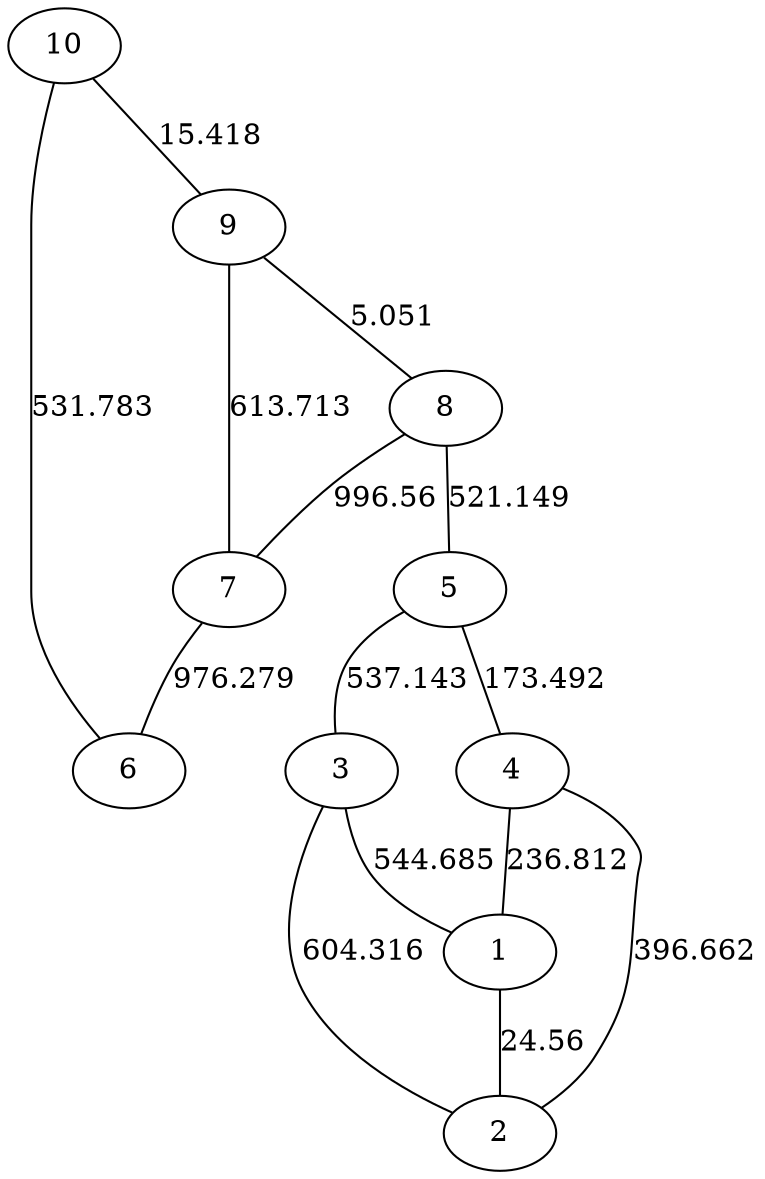 graph x {
1 -- 2[label=24.56];
3 -- 1[label=544.685];
3 -- 2[label=604.316];
4 -- 1[label=236.812];
4 -- 2[label=396.662];
5 -- 3[label=537.143];
5 -- 4[label=173.492];
7 -- 6[label=976.279];
8 -- 5[label=521.149];
8 -- 7[label=996.56];
9 -- 7[label=613.713];
9 -- 8[label=5.051];
10 -- 6[label=531.783];
10 -- 9[label=15.418];
}
